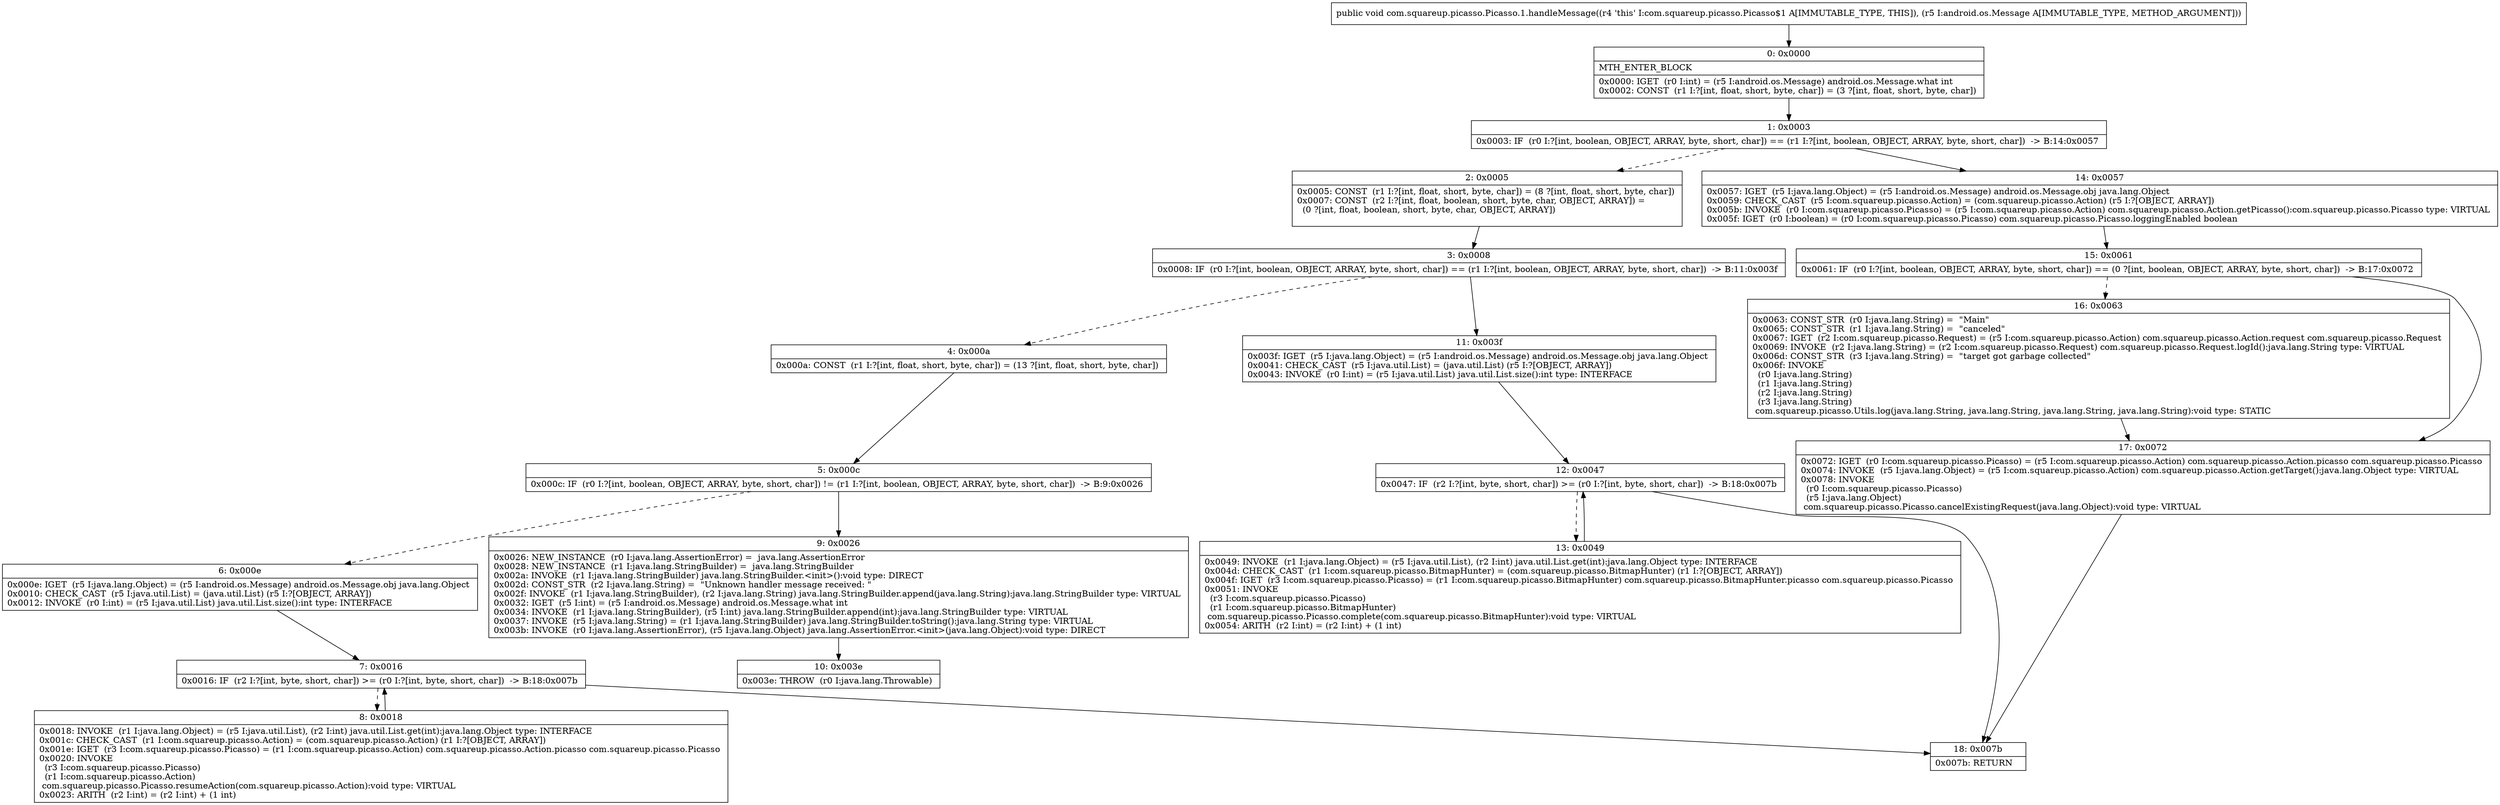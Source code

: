 digraph "CFG forcom.squareup.picasso.Picasso.1.handleMessage(Landroid\/os\/Message;)V" {
Node_0 [shape=record,label="{0\:\ 0x0000|MTH_ENTER_BLOCK\l|0x0000: IGET  (r0 I:int) = (r5 I:android.os.Message) android.os.Message.what int \l0x0002: CONST  (r1 I:?[int, float, short, byte, char]) = (3 ?[int, float, short, byte, char]) \l}"];
Node_1 [shape=record,label="{1\:\ 0x0003|0x0003: IF  (r0 I:?[int, boolean, OBJECT, ARRAY, byte, short, char]) == (r1 I:?[int, boolean, OBJECT, ARRAY, byte, short, char])  \-\> B:14:0x0057 \l}"];
Node_2 [shape=record,label="{2\:\ 0x0005|0x0005: CONST  (r1 I:?[int, float, short, byte, char]) = (8 ?[int, float, short, byte, char]) \l0x0007: CONST  (r2 I:?[int, float, boolean, short, byte, char, OBJECT, ARRAY]) = \l  (0 ?[int, float, boolean, short, byte, char, OBJECT, ARRAY])\l \l}"];
Node_3 [shape=record,label="{3\:\ 0x0008|0x0008: IF  (r0 I:?[int, boolean, OBJECT, ARRAY, byte, short, char]) == (r1 I:?[int, boolean, OBJECT, ARRAY, byte, short, char])  \-\> B:11:0x003f \l}"];
Node_4 [shape=record,label="{4\:\ 0x000a|0x000a: CONST  (r1 I:?[int, float, short, byte, char]) = (13 ?[int, float, short, byte, char]) \l}"];
Node_5 [shape=record,label="{5\:\ 0x000c|0x000c: IF  (r0 I:?[int, boolean, OBJECT, ARRAY, byte, short, char]) != (r1 I:?[int, boolean, OBJECT, ARRAY, byte, short, char])  \-\> B:9:0x0026 \l}"];
Node_6 [shape=record,label="{6\:\ 0x000e|0x000e: IGET  (r5 I:java.lang.Object) = (r5 I:android.os.Message) android.os.Message.obj java.lang.Object \l0x0010: CHECK_CAST  (r5 I:java.util.List) = (java.util.List) (r5 I:?[OBJECT, ARRAY]) \l0x0012: INVOKE  (r0 I:int) = (r5 I:java.util.List) java.util.List.size():int type: INTERFACE \l}"];
Node_7 [shape=record,label="{7\:\ 0x0016|0x0016: IF  (r2 I:?[int, byte, short, char]) \>= (r0 I:?[int, byte, short, char])  \-\> B:18:0x007b \l}"];
Node_8 [shape=record,label="{8\:\ 0x0018|0x0018: INVOKE  (r1 I:java.lang.Object) = (r5 I:java.util.List), (r2 I:int) java.util.List.get(int):java.lang.Object type: INTERFACE \l0x001c: CHECK_CAST  (r1 I:com.squareup.picasso.Action) = (com.squareup.picasso.Action) (r1 I:?[OBJECT, ARRAY]) \l0x001e: IGET  (r3 I:com.squareup.picasso.Picasso) = (r1 I:com.squareup.picasso.Action) com.squareup.picasso.Action.picasso com.squareup.picasso.Picasso \l0x0020: INVOKE  \l  (r3 I:com.squareup.picasso.Picasso)\l  (r1 I:com.squareup.picasso.Action)\l com.squareup.picasso.Picasso.resumeAction(com.squareup.picasso.Action):void type: VIRTUAL \l0x0023: ARITH  (r2 I:int) = (r2 I:int) + (1 int) \l}"];
Node_9 [shape=record,label="{9\:\ 0x0026|0x0026: NEW_INSTANCE  (r0 I:java.lang.AssertionError) =  java.lang.AssertionError \l0x0028: NEW_INSTANCE  (r1 I:java.lang.StringBuilder) =  java.lang.StringBuilder \l0x002a: INVOKE  (r1 I:java.lang.StringBuilder) java.lang.StringBuilder.\<init\>():void type: DIRECT \l0x002d: CONST_STR  (r2 I:java.lang.String) =  \"Unknown handler message received: \" \l0x002f: INVOKE  (r1 I:java.lang.StringBuilder), (r2 I:java.lang.String) java.lang.StringBuilder.append(java.lang.String):java.lang.StringBuilder type: VIRTUAL \l0x0032: IGET  (r5 I:int) = (r5 I:android.os.Message) android.os.Message.what int \l0x0034: INVOKE  (r1 I:java.lang.StringBuilder), (r5 I:int) java.lang.StringBuilder.append(int):java.lang.StringBuilder type: VIRTUAL \l0x0037: INVOKE  (r5 I:java.lang.String) = (r1 I:java.lang.StringBuilder) java.lang.StringBuilder.toString():java.lang.String type: VIRTUAL \l0x003b: INVOKE  (r0 I:java.lang.AssertionError), (r5 I:java.lang.Object) java.lang.AssertionError.\<init\>(java.lang.Object):void type: DIRECT \l}"];
Node_10 [shape=record,label="{10\:\ 0x003e|0x003e: THROW  (r0 I:java.lang.Throwable) \l}"];
Node_11 [shape=record,label="{11\:\ 0x003f|0x003f: IGET  (r5 I:java.lang.Object) = (r5 I:android.os.Message) android.os.Message.obj java.lang.Object \l0x0041: CHECK_CAST  (r5 I:java.util.List) = (java.util.List) (r5 I:?[OBJECT, ARRAY]) \l0x0043: INVOKE  (r0 I:int) = (r5 I:java.util.List) java.util.List.size():int type: INTERFACE \l}"];
Node_12 [shape=record,label="{12\:\ 0x0047|0x0047: IF  (r2 I:?[int, byte, short, char]) \>= (r0 I:?[int, byte, short, char])  \-\> B:18:0x007b \l}"];
Node_13 [shape=record,label="{13\:\ 0x0049|0x0049: INVOKE  (r1 I:java.lang.Object) = (r5 I:java.util.List), (r2 I:int) java.util.List.get(int):java.lang.Object type: INTERFACE \l0x004d: CHECK_CAST  (r1 I:com.squareup.picasso.BitmapHunter) = (com.squareup.picasso.BitmapHunter) (r1 I:?[OBJECT, ARRAY]) \l0x004f: IGET  (r3 I:com.squareup.picasso.Picasso) = (r1 I:com.squareup.picasso.BitmapHunter) com.squareup.picasso.BitmapHunter.picasso com.squareup.picasso.Picasso \l0x0051: INVOKE  \l  (r3 I:com.squareup.picasso.Picasso)\l  (r1 I:com.squareup.picasso.BitmapHunter)\l com.squareup.picasso.Picasso.complete(com.squareup.picasso.BitmapHunter):void type: VIRTUAL \l0x0054: ARITH  (r2 I:int) = (r2 I:int) + (1 int) \l}"];
Node_14 [shape=record,label="{14\:\ 0x0057|0x0057: IGET  (r5 I:java.lang.Object) = (r5 I:android.os.Message) android.os.Message.obj java.lang.Object \l0x0059: CHECK_CAST  (r5 I:com.squareup.picasso.Action) = (com.squareup.picasso.Action) (r5 I:?[OBJECT, ARRAY]) \l0x005b: INVOKE  (r0 I:com.squareup.picasso.Picasso) = (r5 I:com.squareup.picasso.Action) com.squareup.picasso.Action.getPicasso():com.squareup.picasso.Picasso type: VIRTUAL \l0x005f: IGET  (r0 I:boolean) = (r0 I:com.squareup.picasso.Picasso) com.squareup.picasso.Picasso.loggingEnabled boolean \l}"];
Node_15 [shape=record,label="{15\:\ 0x0061|0x0061: IF  (r0 I:?[int, boolean, OBJECT, ARRAY, byte, short, char]) == (0 ?[int, boolean, OBJECT, ARRAY, byte, short, char])  \-\> B:17:0x0072 \l}"];
Node_16 [shape=record,label="{16\:\ 0x0063|0x0063: CONST_STR  (r0 I:java.lang.String) =  \"Main\" \l0x0065: CONST_STR  (r1 I:java.lang.String) =  \"canceled\" \l0x0067: IGET  (r2 I:com.squareup.picasso.Request) = (r5 I:com.squareup.picasso.Action) com.squareup.picasso.Action.request com.squareup.picasso.Request \l0x0069: INVOKE  (r2 I:java.lang.String) = (r2 I:com.squareup.picasso.Request) com.squareup.picasso.Request.logId():java.lang.String type: VIRTUAL \l0x006d: CONST_STR  (r3 I:java.lang.String) =  \"target got garbage collected\" \l0x006f: INVOKE  \l  (r0 I:java.lang.String)\l  (r1 I:java.lang.String)\l  (r2 I:java.lang.String)\l  (r3 I:java.lang.String)\l com.squareup.picasso.Utils.log(java.lang.String, java.lang.String, java.lang.String, java.lang.String):void type: STATIC \l}"];
Node_17 [shape=record,label="{17\:\ 0x0072|0x0072: IGET  (r0 I:com.squareup.picasso.Picasso) = (r5 I:com.squareup.picasso.Action) com.squareup.picasso.Action.picasso com.squareup.picasso.Picasso \l0x0074: INVOKE  (r5 I:java.lang.Object) = (r5 I:com.squareup.picasso.Action) com.squareup.picasso.Action.getTarget():java.lang.Object type: VIRTUAL \l0x0078: INVOKE  \l  (r0 I:com.squareup.picasso.Picasso)\l  (r5 I:java.lang.Object)\l com.squareup.picasso.Picasso.cancelExistingRequest(java.lang.Object):void type: VIRTUAL \l}"];
Node_18 [shape=record,label="{18\:\ 0x007b|0x007b: RETURN   \l}"];
MethodNode[shape=record,label="{public void com.squareup.picasso.Picasso.1.handleMessage((r4 'this' I:com.squareup.picasso.Picasso$1 A[IMMUTABLE_TYPE, THIS]), (r5 I:android.os.Message A[IMMUTABLE_TYPE, METHOD_ARGUMENT])) }"];
MethodNode -> Node_0;
Node_0 -> Node_1;
Node_1 -> Node_2[style=dashed];
Node_1 -> Node_14;
Node_2 -> Node_3;
Node_3 -> Node_4[style=dashed];
Node_3 -> Node_11;
Node_4 -> Node_5;
Node_5 -> Node_6[style=dashed];
Node_5 -> Node_9;
Node_6 -> Node_7;
Node_7 -> Node_8[style=dashed];
Node_7 -> Node_18;
Node_8 -> Node_7;
Node_9 -> Node_10;
Node_11 -> Node_12;
Node_12 -> Node_13[style=dashed];
Node_12 -> Node_18;
Node_13 -> Node_12;
Node_14 -> Node_15;
Node_15 -> Node_16[style=dashed];
Node_15 -> Node_17;
Node_16 -> Node_17;
Node_17 -> Node_18;
}

